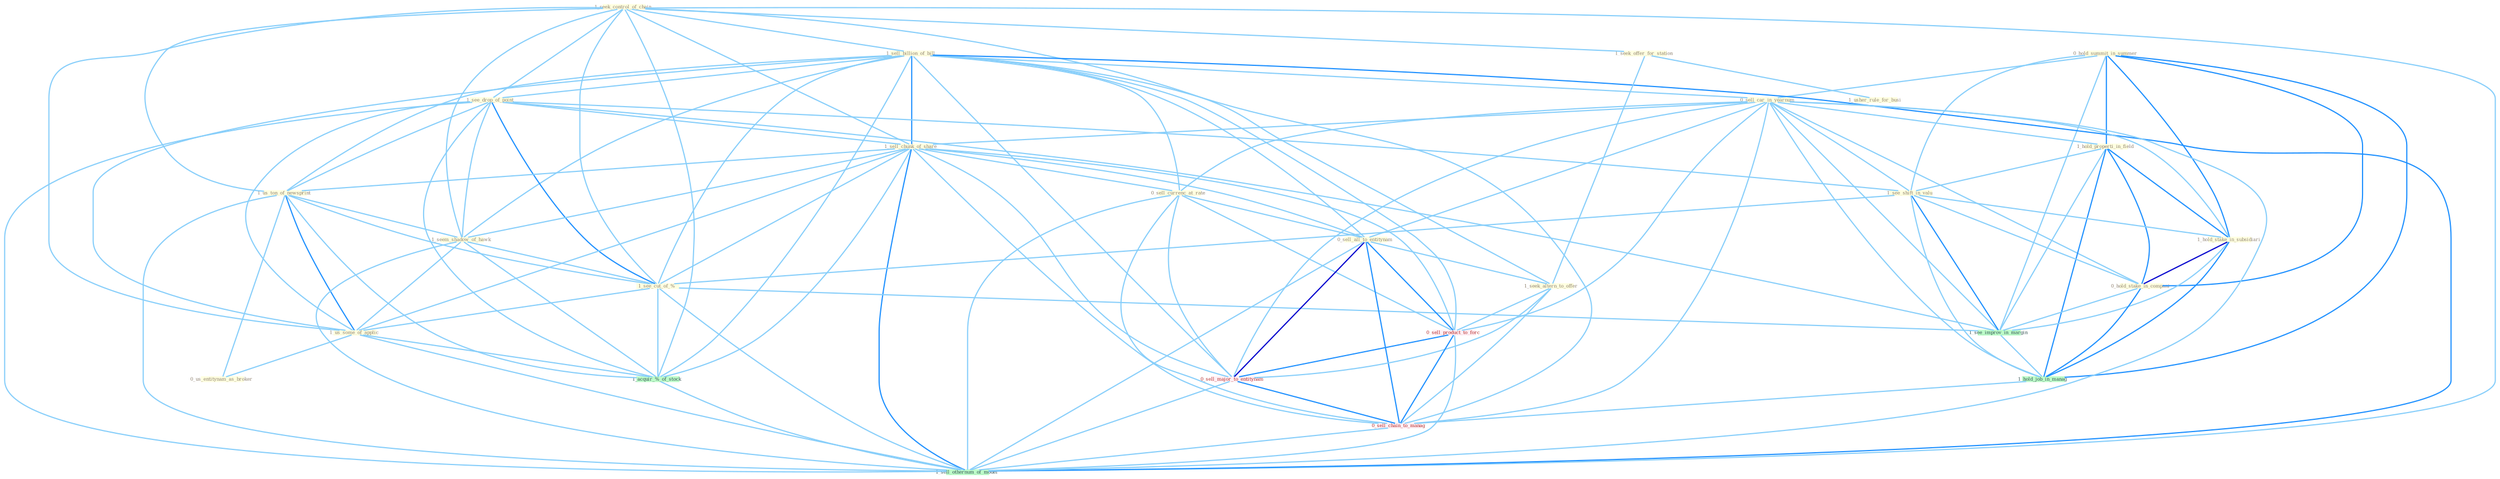 Graph G{ 
    node
    [shape=polygon,style=filled,width=.5,height=.06,color="#BDFCC9",fixedsize=true,fontsize=4,
    fontcolor="#2f4f4f"];
    {node
    [color="#ffffe0", fontcolor="#8b7d6b"] "1_seek_control_of_chain " "0_hold_summit_in_summer " "1_sell_billion_of_bill " "1_seek_offer_for_station " "1_usher_rule_for_busi " "0_sell_car_in_yearnum " "1_see_drop_of_point " "1_hold_properti_in_field " "1_sell_chunk_of_share " "1_us_ton_of_newsprint " "1_seem_shadow_of_hawk " "1_see_shift_in_valu " "1_hold_stake_in_subsidiari " "0_hold_stake_in_compani " "1_see_cut_of_% " "0_sell_currenc_at_rate " "1_us_some_of_applic " "0_us_entitynam_as_broker " "0_sell_all_to_entitynam " "1_seek_altern_to_offer "}
{node [color="#fff0f5", fontcolor="#b22222"] "0_sell_product_to_forc " "0_sell_major_to_entitynam " "0_sell_chain_to_manag "}
edge [color="#B0E2FF"];

	"1_seek_control_of_chain " -- "1_sell_billion_of_bill " [w="1", color="#87cefa" ];
	"1_seek_control_of_chain " -- "1_seek_offer_for_station " [w="1", color="#87cefa" ];
	"1_seek_control_of_chain " -- "1_see_drop_of_point " [w="1", color="#87cefa" ];
	"1_seek_control_of_chain " -- "1_sell_chunk_of_share " [w="1", color="#87cefa" ];
	"1_seek_control_of_chain " -- "1_us_ton_of_newsprint " [w="1", color="#87cefa" ];
	"1_seek_control_of_chain " -- "1_seem_shadow_of_hawk " [w="1", color="#87cefa" ];
	"1_seek_control_of_chain " -- "1_see_cut_of_% " [w="1", color="#87cefa" ];
	"1_seek_control_of_chain " -- "1_us_some_of_applic " [w="1", color="#87cefa" ];
	"1_seek_control_of_chain " -- "1_seek_altern_to_offer " [w="1", color="#87cefa" ];
	"1_seek_control_of_chain " -- "1_acquir_%_of_stock " [w="1", color="#87cefa" ];
	"1_seek_control_of_chain " -- "1_sell_othernum_of_model " [w="1", color="#87cefa" ];
	"0_hold_summit_in_summer " -- "0_sell_car_in_yearnum " [w="1", color="#87cefa" ];
	"0_hold_summit_in_summer " -- "1_hold_properti_in_field " [w="2", color="#1e90ff" , len=0.8];
	"0_hold_summit_in_summer " -- "1_see_shift_in_valu " [w="1", color="#87cefa" ];
	"0_hold_summit_in_summer " -- "1_hold_stake_in_subsidiari " [w="2", color="#1e90ff" , len=0.8];
	"0_hold_summit_in_summer " -- "0_hold_stake_in_compani " [w="2", color="#1e90ff" , len=0.8];
	"0_hold_summit_in_summer " -- "1_see_improv_in_margin " [w="1", color="#87cefa" ];
	"0_hold_summit_in_summer " -- "1_hold_job_in_manag " [w="2", color="#1e90ff" , len=0.8];
	"1_sell_billion_of_bill " -- "0_sell_car_in_yearnum " [w="1", color="#87cefa" ];
	"1_sell_billion_of_bill " -- "1_see_drop_of_point " [w="1", color="#87cefa" ];
	"1_sell_billion_of_bill " -- "1_sell_chunk_of_share " [w="2", color="#1e90ff" , len=0.8];
	"1_sell_billion_of_bill " -- "1_us_ton_of_newsprint " [w="1", color="#87cefa" ];
	"1_sell_billion_of_bill " -- "1_seem_shadow_of_hawk " [w="1", color="#87cefa" ];
	"1_sell_billion_of_bill " -- "1_see_cut_of_% " [w="1", color="#87cefa" ];
	"1_sell_billion_of_bill " -- "0_sell_currenc_at_rate " [w="1", color="#87cefa" ];
	"1_sell_billion_of_bill " -- "1_us_some_of_applic " [w="1", color="#87cefa" ];
	"1_sell_billion_of_bill " -- "0_sell_all_to_entitynam " [w="1", color="#87cefa" ];
	"1_sell_billion_of_bill " -- "1_acquir_%_of_stock " [w="1", color="#87cefa" ];
	"1_sell_billion_of_bill " -- "0_sell_product_to_forc " [w="1", color="#87cefa" ];
	"1_sell_billion_of_bill " -- "0_sell_major_to_entitynam " [w="1", color="#87cefa" ];
	"1_sell_billion_of_bill " -- "0_sell_chain_to_manag " [w="1", color="#87cefa" ];
	"1_sell_billion_of_bill " -- "1_sell_othernum_of_model " [w="2", color="#1e90ff" , len=0.8];
	"1_seek_offer_for_station " -- "1_usher_rule_for_busi " [w="1", color="#87cefa" ];
	"1_seek_offer_for_station " -- "1_seek_altern_to_offer " [w="1", color="#87cefa" ];
	"0_sell_car_in_yearnum " -- "1_hold_properti_in_field " [w="1", color="#87cefa" ];
	"0_sell_car_in_yearnum " -- "1_sell_chunk_of_share " [w="1", color="#87cefa" ];
	"0_sell_car_in_yearnum " -- "1_see_shift_in_valu " [w="1", color="#87cefa" ];
	"0_sell_car_in_yearnum " -- "1_hold_stake_in_subsidiari " [w="1", color="#87cefa" ];
	"0_sell_car_in_yearnum " -- "0_hold_stake_in_compani " [w="1", color="#87cefa" ];
	"0_sell_car_in_yearnum " -- "0_sell_currenc_at_rate " [w="1", color="#87cefa" ];
	"0_sell_car_in_yearnum " -- "0_sell_all_to_entitynam " [w="1", color="#87cefa" ];
	"0_sell_car_in_yearnum " -- "1_see_improv_in_margin " [w="1", color="#87cefa" ];
	"0_sell_car_in_yearnum " -- "1_hold_job_in_manag " [w="1", color="#87cefa" ];
	"0_sell_car_in_yearnum " -- "0_sell_product_to_forc " [w="1", color="#87cefa" ];
	"0_sell_car_in_yearnum " -- "0_sell_major_to_entitynam " [w="1", color="#87cefa" ];
	"0_sell_car_in_yearnum " -- "0_sell_chain_to_manag " [w="1", color="#87cefa" ];
	"0_sell_car_in_yearnum " -- "1_sell_othernum_of_model " [w="1", color="#87cefa" ];
	"1_see_drop_of_point " -- "1_sell_chunk_of_share " [w="1", color="#87cefa" ];
	"1_see_drop_of_point " -- "1_us_ton_of_newsprint " [w="1", color="#87cefa" ];
	"1_see_drop_of_point " -- "1_seem_shadow_of_hawk " [w="1", color="#87cefa" ];
	"1_see_drop_of_point " -- "1_see_shift_in_valu " [w="1", color="#87cefa" ];
	"1_see_drop_of_point " -- "1_see_cut_of_% " [w="2", color="#1e90ff" , len=0.8];
	"1_see_drop_of_point " -- "1_us_some_of_applic " [w="1", color="#87cefa" ];
	"1_see_drop_of_point " -- "1_see_improv_in_margin " [w="1", color="#87cefa" ];
	"1_see_drop_of_point " -- "1_acquir_%_of_stock " [w="1", color="#87cefa" ];
	"1_see_drop_of_point " -- "1_sell_othernum_of_model " [w="1", color="#87cefa" ];
	"1_hold_properti_in_field " -- "1_see_shift_in_valu " [w="1", color="#87cefa" ];
	"1_hold_properti_in_field " -- "1_hold_stake_in_subsidiari " [w="2", color="#1e90ff" , len=0.8];
	"1_hold_properti_in_field " -- "0_hold_stake_in_compani " [w="2", color="#1e90ff" , len=0.8];
	"1_hold_properti_in_field " -- "1_see_improv_in_margin " [w="1", color="#87cefa" ];
	"1_hold_properti_in_field " -- "1_hold_job_in_manag " [w="2", color="#1e90ff" , len=0.8];
	"1_sell_chunk_of_share " -- "1_us_ton_of_newsprint " [w="1", color="#87cefa" ];
	"1_sell_chunk_of_share " -- "1_seem_shadow_of_hawk " [w="1", color="#87cefa" ];
	"1_sell_chunk_of_share " -- "1_see_cut_of_% " [w="1", color="#87cefa" ];
	"1_sell_chunk_of_share " -- "0_sell_currenc_at_rate " [w="1", color="#87cefa" ];
	"1_sell_chunk_of_share " -- "1_us_some_of_applic " [w="1", color="#87cefa" ];
	"1_sell_chunk_of_share " -- "0_sell_all_to_entitynam " [w="1", color="#87cefa" ];
	"1_sell_chunk_of_share " -- "1_acquir_%_of_stock " [w="1", color="#87cefa" ];
	"1_sell_chunk_of_share " -- "0_sell_product_to_forc " [w="1", color="#87cefa" ];
	"1_sell_chunk_of_share " -- "0_sell_major_to_entitynam " [w="1", color="#87cefa" ];
	"1_sell_chunk_of_share " -- "0_sell_chain_to_manag " [w="1", color="#87cefa" ];
	"1_sell_chunk_of_share " -- "1_sell_othernum_of_model " [w="2", color="#1e90ff" , len=0.8];
	"1_us_ton_of_newsprint " -- "1_seem_shadow_of_hawk " [w="1", color="#87cefa" ];
	"1_us_ton_of_newsprint " -- "1_see_cut_of_% " [w="1", color="#87cefa" ];
	"1_us_ton_of_newsprint " -- "1_us_some_of_applic " [w="2", color="#1e90ff" , len=0.8];
	"1_us_ton_of_newsprint " -- "0_us_entitynam_as_broker " [w="1", color="#87cefa" ];
	"1_us_ton_of_newsprint " -- "1_acquir_%_of_stock " [w="1", color="#87cefa" ];
	"1_us_ton_of_newsprint " -- "1_sell_othernum_of_model " [w="1", color="#87cefa" ];
	"1_seem_shadow_of_hawk " -- "1_see_cut_of_% " [w="1", color="#87cefa" ];
	"1_seem_shadow_of_hawk " -- "1_us_some_of_applic " [w="1", color="#87cefa" ];
	"1_seem_shadow_of_hawk " -- "1_acquir_%_of_stock " [w="1", color="#87cefa" ];
	"1_seem_shadow_of_hawk " -- "1_sell_othernum_of_model " [w="1", color="#87cefa" ];
	"1_see_shift_in_valu " -- "1_hold_stake_in_subsidiari " [w="1", color="#87cefa" ];
	"1_see_shift_in_valu " -- "0_hold_stake_in_compani " [w="1", color="#87cefa" ];
	"1_see_shift_in_valu " -- "1_see_cut_of_% " [w="1", color="#87cefa" ];
	"1_see_shift_in_valu " -- "1_see_improv_in_margin " [w="2", color="#1e90ff" , len=0.8];
	"1_see_shift_in_valu " -- "1_hold_job_in_manag " [w="1", color="#87cefa" ];
	"1_hold_stake_in_subsidiari " -- "0_hold_stake_in_compani " [w="3", color="#0000cd" , len=0.6];
	"1_hold_stake_in_subsidiari " -- "1_see_improv_in_margin " [w="1", color="#87cefa" ];
	"1_hold_stake_in_subsidiari " -- "1_hold_job_in_manag " [w="2", color="#1e90ff" , len=0.8];
	"0_hold_stake_in_compani " -- "1_see_improv_in_margin " [w="1", color="#87cefa" ];
	"0_hold_stake_in_compani " -- "1_hold_job_in_manag " [w="2", color="#1e90ff" , len=0.8];
	"1_see_cut_of_% " -- "1_us_some_of_applic " [w="1", color="#87cefa" ];
	"1_see_cut_of_% " -- "1_see_improv_in_margin " [w="1", color="#87cefa" ];
	"1_see_cut_of_% " -- "1_acquir_%_of_stock " [w="1", color="#87cefa" ];
	"1_see_cut_of_% " -- "1_sell_othernum_of_model " [w="1", color="#87cefa" ];
	"0_sell_currenc_at_rate " -- "0_sell_all_to_entitynam " [w="1", color="#87cefa" ];
	"0_sell_currenc_at_rate " -- "0_sell_product_to_forc " [w="1", color="#87cefa" ];
	"0_sell_currenc_at_rate " -- "0_sell_major_to_entitynam " [w="1", color="#87cefa" ];
	"0_sell_currenc_at_rate " -- "0_sell_chain_to_manag " [w="1", color="#87cefa" ];
	"0_sell_currenc_at_rate " -- "1_sell_othernum_of_model " [w="1", color="#87cefa" ];
	"1_us_some_of_applic " -- "0_us_entitynam_as_broker " [w="1", color="#87cefa" ];
	"1_us_some_of_applic " -- "1_acquir_%_of_stock " [w="1", color="#87cefa" ];
	"1_us_some_of_applic " -- "1_sell_othernum_of_model " [w="1", color="#87cefa" ];
	"0_sell_all_to_entitynam " -- "1_seek_altern_to_offer " [w="1", color="#87cefa" ];
	"0_sell_all_to_entitynam " -- "0_sell_product_to_forc " [w="2", color="#1e90ff" , len=0.8];
	"0_sell_all_to_entitynam " -- "0_sell_major_to_entitynam " [w="3", color="#0000cd" , len=0.6];
	"0_sell_all_to_entitynam " -- "0_sell_chain_to_manag " [w="2", color="#1e90ff" , len=0.8];
	"0_sell_all_to_entitynam " -- "1_sell_othernum_of_model " [w="1", color="#87cefa" ];
	"1_seek_altern_to_offer " -- "0_sell_product_to_forc " [w="1", color="#87cefa" ];
	"1_seek_altern_to_offer " -- "0_sell_major_to_entitynam " [w="1", color="#87cefa" ];
	"1_seek_altern_to_offer " -- "0_sell_chain_to_manag " [w="1", color="#87cefa" ];
	"1_see_improv_in_margin " -- "1_hold_job_in_manag " [w="1", color="#87cefa" ];
	"1_acquir_%_of_stock " -- "1_sell_othernum_of_model " [w="1", color="#87cefa" ];
	"1_hold_job_in_manag " -- "0_sell_chain_to_manag " [w="1", color="#87cefa" ];
	"0_sell_product_to_forc " -- "0_sell_major_to_entitynam " [w="2", color="#1e90ff" , len=0.8];
	"0_sell_product_to_forc " -- "0_sell_chain_to_manag " [w="2", color="#1e90ff" , len=0.8];
	"0_sell_product_to_forc " -- "1_sell_othernum_of_model " [w="1", color="#87cefa" ];
	"0_sell_major_to_entitynam " -- "0_sell_chain_to_manag " [w="2", color="#1e90ff" , len=0.8];
	"0_sell_major_to_entitynam " -- "1_sell_othernum_of_model " [w="1", color="#87cefa" ];
	"0_sell_chain_to_manag " -- "1_sell_othernum_of_model " [w="1", color="#87cefa" ];
}